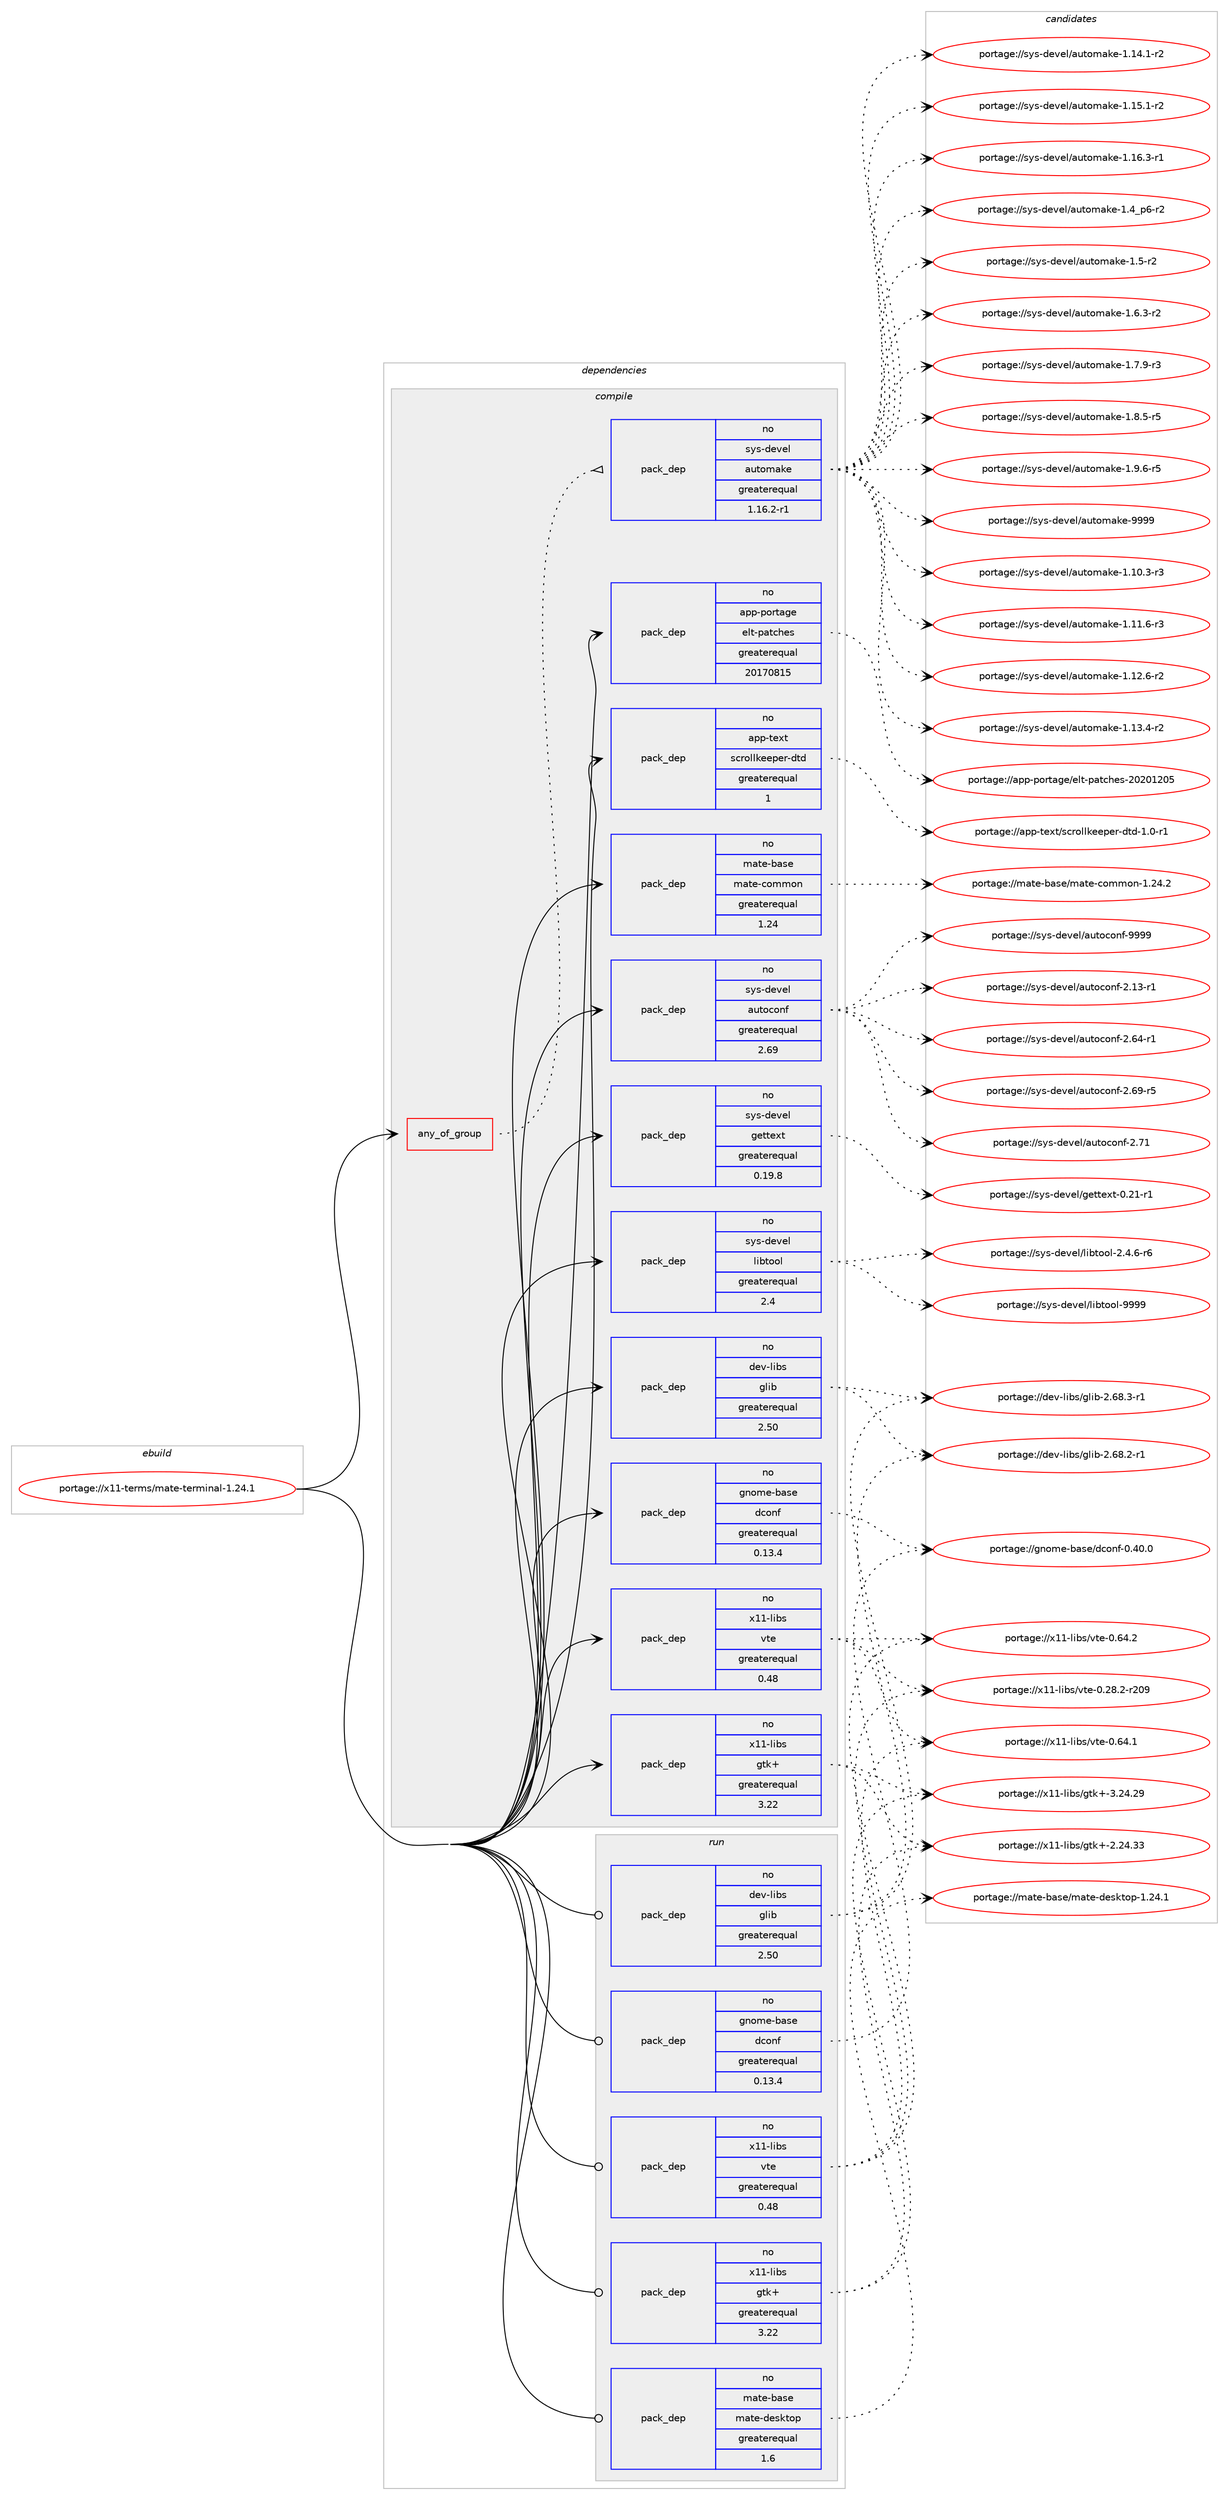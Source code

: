 digraph prolog {

# *************
# Graph options
# *************

newrank=true;
concentrate=true;
compound=true;
graph [rankdir=LR,fontname=Helvetica,fontsize=10,ranksep=1.5];#, ranksep=2.5, nodesep=0.2];
edge  [arrowhead=vee];
node  [fontname=Helvetica,fontsize=10];

# **********
# The ebuild
# **********

subgraph cluster_leftcol {
color=gray;
label=<<i>ebuild</i>>;
id [label="portage://x11-terms/mate-terminal-1.24.1", color=red, width=4, href="../x11-terms/mate-terminal-1.24.1.svg"];
}

# ****************
# The dependencies
# ****************

subgraph cluster_midcol {
color=gray;
label=<<i>dependencies</i>>;
subgraph cluster_compile {
fillcolor="#eeeeee";
style=filled;
label=<<i>compile</i>>;
subgraph any14 {
dependency636 [label=<<TABLE BORDER="0" CELLBORDER="1" CELLSPACING="0" CELLPADDING="4"><TR><TD CELLPADDING="10">any_of_group</TD></TR></TABLE>>, shape=none, color=red];subgraph pack347 {
dependency637 [label=<<TABLE BORDER="0" CELLBORDER="1" CELLSPACING="0" CELLPADDING="4" WIDTH="220"><TR><TD ROWSPAN="6" CELLPADDING="30">pack_dep</TD></TR><TR><TD WIDTH="110">no</TD></TR><TR><TD>sys-devel</TD></TR><TR><TD>automake</TD></TR><TR><TD>greaterequal</TD></TR><TR><TD>1.16.2-r1</TD></TR></TABLE>>, shape=none, color=blue];
}
dependency636:e -> dependency637:w [weight=20,style="dotted",arrowhead="oinv"];
}
id:e -> dependency636:w [weight=20,style="solid",arrowhead="vee"];
# *** BEGIN UNKNOWN DEPENDENCY TYPE (TODO) ***
# id -> package_dependency(portage://x11-terms/mate-terminal-1.24.1,install,no,app-arch,xz-utils,none,[,,],[],[])
# *** END UNKNOWN DEPENDENCY TYPE (TODO) ***

subgraph pack348 {
dependency638 [label=<<TABLE BORDER="0" CELLBORDER="1" CELLSPACING="0" CELLPADDING="4" WIDTH="220"><TR><TD ROWSPAN="6" CELLPADDING="30">pack_dep</TD></TR><TR><TD WIDTH="110">no</TD></TR><TR><TD>app-portage</TD></TR><TR><TD>elt-patches</TD></TR><TR><TD>greaterequal</TD></TR><TR><TD>20170815</TD></TR></TABLE>>, shape=none, color=blue];
}
id:e -> dependency638:w [weight=20,style="solid",arrowhead="vee"];
# *** BEGIN UNKNOWN DEPENDENCY TYPE (TODO) ***
# id -> package_dependency(portage://x11-terms/mate-terminal-1.24.1,install,no,app-text,rarian,none,[,,],[],[])
# *** END UNKNOWN DEPENDENCY TYPE (TODO) ***

subgraph pack349 {
dependency639 [label=<<TABLE BORDER="0" CELLBORDER="1" CELLSPACING="0" CELLPADDING="4" WIDTH="220"><TR><TD ROWSPAN="6" CELLPADDING="30">pack_dep</TD></TR><TR><TD WIDTH="110">no</TD></TR><TR><TD>app-text</TD></TR><TR><TD>scrollkeeper-dtd</TD></TR><TR><TD>greaterequal</TD></TR><TR><TD>1</TD></TR></TABLE>>, shape=none, color=blue];
}
id:e -> dependency639:w [weight=20,style="solid",arrowhead="vee"];
# *** BEGIN UNKNOWN DEPENDENCY TYPE (TODO) ***
# id -> package_dependency(portage://x11-terms/mate-terminal-1.24.1,install,no,app-text,yelp-tools,none,[,,],[],[])
# *** END UNKNOWN DEPENDENCY TYPE (TODO) ***

# *** BEGIN UNKNOWN DEPENDENCY TYPE (TODO) ***
# id -> package_dependency(portage://x11-terms/mate-terminal-1.24.1,install,no,dev-libs,atk,none,[,,],[],[])
# *** END UNKNOWN DEPENDENCY TYPE (TODO) ***

subgraph pack350 {
dependency640 [label=<<TABLE BORDER="0" CELLBORDER="1" CELLSPACING="0" CELLPADDING="4" WIDTH="220"><TR><TD ROWSPAN="6" CELLPADDING="30">pack_dep</TD></TR><TR><TD WIDTH="110">no</TD></TR><TR><TD>dev-libs</TD></TR><TR><TD>glib</TD></TR><TR><TD>greaterequal</TD></TR><TR><TD>2.50</TD></TR></TABLE>>, shape=none, color=blue];
}
id:e -> dependency640:w [weight=20,style="solid",arrowhead="vee"];
# *** BEGIN UNKNOWN DEPENDENCY TYPE (TODO) ***
# id -> package_dependency(portage://x11-terms/mate-terminal-1.24.1,install,no,dev-util,desktop-file-utils,none,[,,],[],[])
# *** END UNKNOWN DEPENDENCY TYPE (TODO) ***

# *** BEGIN UNKNOWN DEPENDENCY TYPE (TODO) ***
# id -> package_dependency(portage://x11-terms/mate-terminal-1.24.1,install,no,dev-util,glib-utils,none,[,,],[],[])
# *** END UNKNOWN DEPENDENCY TYPE (TODO) ***

subgraph pack351 {
dependency641 [label=<<TABLE BORDER="0" CELLBORDER="1" CELLSPACING="0" CELLPADDING="4" WIDTH="220"><TR><TD ROWSPAN="6" CELLPADDING="30">pack_dep</TD></TR><TR><TD WIDTH="110">no</TD></TR><TR><TD>gnome-base</TD></TR><TR><TD>dconf</TD></TR><TR><TD>greaterequal</TD></TR><TR><TD>0.13.4</TD></TR></TABLE>>, shape=none, color=blue];
}
id:e -> dependency641:w [weight=20,style="solid",arrowhead="vee"];
subgraph pack352 {
dependency642 [label=<<TABLE BORDER="0" CELLBORDER="1" CELLSPACING="0" CELLPADDING="4" WIDTH="220"><TR><TD ROWSPAN="6" CELLPADDING="30">pack_dep</TD></TR><TR><TD WIDTH="110">no</TD></TR><TR><TD>mate-base</TD></TR><TR><TD>mate-common</TD></TR><TR><TD>greaterequal</TD></TR><TR><TD>1.24</TD></TR></TABLE>>, shape=none, color=blue];
}
id:e -> dependency642:w [weight=20,style="solid",arrowhead="vee"];
subgraph pack353 {
dependency643 [label=<<TABLE BORDER="0" CELLBORDER="1" CELLSPACING="0" CELLPADDING="4" WIDTH="220"><TR><TD ROWSPAN="6" CELLPADDING="30">pack_dep</TD></TR><TR><TD WIDTH="110">no</TD></TR><TR><TD>sys-devel</TD></TR><TR><TD>autoconf</TD></TR><TR><TD>greaterequal</TD></TR><TR><TD>2.69</TD></TR></TABLE>>, shape=none, color=blue];
}
id:e -> dependency643:w [weight=20,style="solid",arrowhead="vee"];
subgraph pack354 {
dependency644 [label=<<TABLE BORDER="0" CELLBORDER="1" CELLSPACING="0" CELLPADDING="4" WIDTH="220"><TR><TD ROWSPAN="6" CELLPADDING="30">pack_dep</TD></TR><TR><TD WIDTH="110">no</TD></TR><TR><TD>sys-devel</TD></TR><TR><TD>gettext</TD></TR><TR><TD>greaterequal</TD></TR><TR><TD>0.19.8</TD></TR></TABLE>>, shape=none, color=blue];
}
id:e -> dependency644:w [weight=20,style="solid",arrowhead="vee"];
# *** BEGIN UNKNOWN DEPENDENCY TYPE (TODO) ***
# id -> package_dependency(portage://x11-terms/mate-terminal-1.24.1,install,no,sys-devel,gnuconfig,none,[,,],[],[])
# *** END UNKNOWN DEPENDENCY TYPE (TODO) ***

subgraph pack355 {
dependency645 [label=<<TABLE BORDER="0" CELLBORDER="1" CELLSPACING="0" CELLPADDING="4" WIDTH="220"><TR><TD ROWSPAN="6" CELLPADDING="30">pack_dep</TD></TR><TR><TD WIDTH="110">no</TD></TR><TR><TD>sys-devel</TD></TR><TR><TD>libtool</TD></TR><TR><TD>greaterequal</TD></TR><TR><TD>2.4</TD></TR></TABLE>>, shape=none, color=blue];
}
id:e -> dependency645:w [weight=20,style="solid",arrowhead="vee"];
# *** BEGIN UNKNOWN DEPENDENCY TYPE (TODO) ***
# id -> package_dependency(portage://x11-terms/mate-terminal-1.24.1,install,no,virtual,pkgconfig,none,[,,],[],[])
# *** END UNKNOWN DEPENDENCY TYPE (TODO) ***

# *** BEGIN UNKNOWN DEPENDENCY TYPE (TODO) ***
# id -> package_dependency(portage://x11-terms/mate-terminal-1.24.1,install,no,x11-libs,gdk-pixbuf,none,[,,],[slot(2)],[])
# *** END UNKNOWN DEPENDENCY TYPE (TODO) ***

subgraph pack356 {
dependency646 [label=<<TABLE BORDER="0" CELLBORDER="1" CELLSPACING="0" CELLPADDING="4" WIDTH="220"><TR><TD ROWSPAN="6" CELLPADDING="30">pack_dep</TD></TR><TR><TD WIDTH="110">no</TD></TR><TR><TD>x11-libs</TD></TR><TR><TD>gtk+</TD></TR><TR><TD>greaterequal</TD></TR><TR><TD>3.22</TD></TR></TABLE>>, shape=none, color=blue];
}
id:e -> dependency646:w [weight=20,style="solid",arrowhead="vee"];
# *** BEGIN UNKNOWN DEPENDENCY TYPE (TODO) ***
# id -> package_dependency(portage://x11-terms/mate-terminal-1.24.1,install,no,x11-libs,libICE,none,[,,],[],[])
# *** END UNKNOWN DEPENDENCY TYPE (TODO) ***

# *** BEGIN UNKNOWN DEPENDENCY TYPE (TODO) ***
# id -> package_dependency(portage://x11-terms/mate-terminal-1.24.1,install,no,x11-libs,libSM,none,[,,],[],[])
# *** END UNKNOWN DEPENDENCY TYPE (TODO) ***

# *** BEGIN UNKNOWN DEPENDENCY TYPE (TODO) ***
# id -> package_dependency(portage://x11-terms/mate-terminal-1.24.1,install,no,x11-libs,libX11,none,[,,],[],[])
# *** END UNKNOWN DEPENDENCY TYPE (TODO) ***

# *** BEGIN UNKNOWN DEPENDENCY TYPE (TODO) ***
# id -> package_dependency(portage://x11-terms/mate-terminal-1.24.1,install,no,x11-libs,pango,none,[,,],[],[])
# *** END UNKNOWN DEPENDENCY TYPE (TODO) ***

subgraph pack357 {
dependency647 [label=<<TABLE BORDER="0" CELLBORDER="1" CELLSPACING="0" CELLPADDING="4" WIDTH="220"><TR><TD ROWSPAN="6" CELLPADDING="30">pack_dep</TD></TR><TR><TD WIDTH="110">no</TD></TR><TR><TD>x11-libs</TD></TR><TR><TD>vte</TD></TR><TR><TD>greaterequal</TD></TR><TR><TD>0.48</TD></TR></TABLE>>, shape=none, color=blue];
}
id:e -> dependency647:w [weight=20,style="solid",arrowhead="vee"];
# *** BEGIN UNKNOWN DEPENDENCY TYPE (TODO) ***
# id -> package_dependency(portage://x11-terms/mate-terminal-1.24.1,install,no,x11-misc,shared-mime-info,none,[,,],[],[])
# *** END UNKNOWN DEPENDENCY TYPE (TODO) ***

}
subgraph cluster_compileandrun {
fillcolor="#eeeeee";
style=filled;
label=<<i>compile and run</i>>;
}
subgraph cluster_run {
fillcolor="#eeeeee";
style=filled;
label=<<i>run</i>>;
# *** BEGIN UNKNOWN DEPENDENCY TYPE (TODO) ***
# id -> package_dependency(portage://x11-terms/mate-terminal-1.24.1,run,no,dev-libs,atk,none,[,,],[],[])
# *** END UNKNOWN DEPENDENCY TYPE (TODO) ***

subgraph pack358 {
dependency648 [label=<<TABLE BORDER="0" CELLBORDER="1" CELLSPACING="0" CELLPADDING="4" WIDTH="220"><TR><TD ROWSPAN="6" CELLPADDING="30">pack_dep</TD></TR><TR><TD WIDTH="110">no</TD></TR><TR><TD>dev-libs</TD></TR><TR><TD>glib</TD></TR><TR><TD>greaterequal</TD></TR><TR><TD>2.50</TD></TR></TABLE>>, shape=none, color=blue];
}
id:e -> dependency648:w [weight=20,style="solid",arrowhead="odot"];
subgraph pack359 {
dependency649 [label=<<TABLE BORDER="0" CELLBORDER="1" CELLSPACING="0" CELLPADDING="4" WIDTH="220"><TR><TD ROWSPAN="6" CELLPADDING="30">pack_dep</TD></TR><TR><TD WIDTH="110">no</TD></TR><TR><TD>gnome-base</TD></TR><TR><TD>dconf</TD></TR><TR><TD>greaterequal</TD></TR><TR><TD>0.13.4</TD></TR></TABLE>>, shape=none, color=blue];
}
id:e -> dependency649:w [weight=20,style="solid",arrowhead="odot"];
subgraph pack360 {
dependency650 [label=<<TABLE BORDER="0" CELLBORDER="1" CELLSPACING="0" CELLPADDING="4" WIDTH="220"><TR><TD ROWSPAN="6" CELLPADDING="30">pack_dep</TD></TR><TR><TD WIDTH="110">no</TD></TR><TR><TD>mate-base</TD></TR><TR><TD>mate-desktop</TD></TR><TR><TD>greaterequal</TD></TR><TR><TD>1.6</TD></TR></TABLE>>, shape=none, color=blue];
}
id:e -> dependency650:w [weight=20,style="solid",arrowhead="odot"];
# *** BEGIN UNKNOWN DEPENDENCY TYPE (TODO) ***
# id -> package_dependency(portage://x11-terms/mate-terminal-1.24.1,run,no,virtual,libintl,none,[,,],[],[])
# *** END UNKNOWN DEPENDENCY TYPE (TODO) ***

# *** BEGIN UNKNOWN DEPENDENCY TYPE (TODO) ***
# id -> package_dependency(portage://x11-terms/mate-terminal-1.24.1,run,no,x11-libs,gdk-pixbuf,none,[,,],[slot(2)],[])
# *** END UNKNOWN DEPENDENCY TYPE (TODO) ***

subgraph pack361 {
dependency651 [label=<<TABLE BORDER="0" CELLBORDER="1" CELLSPACING="0" CELLPADDING="4" WIDTH="220"><TR><TD ROWSPAN="6" CELLPADDING="30">pack_dep</TD></TR><TR><TD WIDTH="110">no</TD></TR><TR><TD>x11-libs</TD></TR><TR><TD>gtk+</TD></TR><TR><TD>greaterequal</TD></TR><TR><TD>3.22</TD></TR></TABLE>>, shape=none, color=blue];
}
id:e -> dependency651:w [weight=20,style="solid",arrowhead="odot"];
# *** BEGIN UNKNOWN DEPENDENCY TYPE (TODO) ***
# id -> package_dependency(portage://x11-terms/mate-terminal-1.24.1,run,no,x11-libs,libICE,none,[,,],[],[])
# *** END UNKNOWN DEPENDENCY TYPE (TODO) ***

# *** BEGIN UNKNOWN DEPENDENCY TYPE (TODO) ***
# id -> package_dependency(portage://x11-terms/mate-terminal-1.24.1,run,no,x11-libs,libSM,none,[,,],[],[])
# *** END UNKNOWN DEPENDENCY TYPE (TODO) ***

# *** BEGIN UNKNOWN DEPENDENCY TYPE (TODO) ***
# id -> package_dependency(portage://x11-terms/mate-terminal-1.24.1,run,no,x11-libs,libX11,none,[,,],[],[])
# *** END UNKNOWN DEPENDENCY TYPE (TODO) ***

# *** BEGIN UNKNOWN DEPENDENCY TYPE (TODO) ***
# id -> package_dependency(portage://x11-terms/mate-terminal-1.24.1,run,no,x11-libs,pango,none,[,,],[],[])
# *** END UNKNOWN DEPENDENCY TYPE (TODO) ***

subgraph pack362 {
dependency652 [label=<<TABLE BORDER="0" CELLBORDER="1" CELLSPACING="0" CELLPADDING="4" WIDTH="220"><TR><TD ROWSPAN="6" CELLPADDING="30">pack_dep</TD></TR><TR><TD WIDTH="110">no</TD></TR><TR><TD>x11-libs</TD></TR><TR><TD>vte</TD></TR><TR><TD>greaterequal</TD></TR><TR><TD>0.48</TD></TR></TABLE>>, shape=none, color=blue];
}
id:e -> dependency652:w [weight=20,style="solid",arrowhead="odot"];
}
}

# **************
# The candidates
# **************

subgraph cluster_choices {
rank=same;
color=gray;
label=<<i>candidates</i>>;

subgraph choice347 {
color=black;
nodesep=1;
choice11512111545100101118101108479711711611110997107101454946494846514511451 [label="portage://sys-devel/automake-1.10.3-r3", color=red, width=4,href="../sys-devel/automake-1.10.3-r3.svg"];
choice11512111545100101118101108479711711611110997107101454946494946544511451 [label="portage://sys-devel/automake-1.11.6-r3", color=red, width=4,href="../sys-devel/automake-1.11.6-r3.svg"];
choice11512111545100101118101108479711711611110997107101454946495046544511450 [label="portage://sys-devel/automake-1.12.6-r2", color=red, width=4,href="../sys-devel/automake-1.12.6-r2.svg"];
choice11512111545100101118101108479711711611110997107101454946495146524511450 [label="portage://sys-devel/automake-1.13.4-r2", color=red, width=4,href="../sys-devel/automake-1.13.4-r2.svg"];
choice11512111545100101118101108479711711611110997107101454946495246494511450 [label="portage://sys-devel/automake-1.14.1-r2", color=red, width=4,href="../sys-devel/automake-1.14.1-r2.svg"];
choice11512111545100101118101108479711711611110997107101454946495346494511450 [label="portage://sys-devel/automake-1.15.1-r2", color=red, width=4,href="../sys-devel/automake-1.15.1-r2.svg"];
choice11512111545100101118101108479711711611110997107101454946495446514511449 [label="portage://sys-devel/automake-1.16.3-r1", color=red, width=4,href="../sys-devel/automake-1.16.3-r1.svg"];
choice115121115451001011181011084797117116111109971071014549465295112544511450 [label="portage://sys-devel/automake-1.4_p6-r2", color=red, width=4,href="../sys-devel/automake-1.4_p6-r2.svg"];
choice11512111545100101118101108479711711611110997107101454946534511450 [label="portage://sys-devel/automake-1.5-r2", color=red, width=4,href="../sys-devel/automake-1.5-r2.svg"];
choice115121115451001011181011084797117116111109971071014549465446514511450 [label="portage://sys-devel/automake-1.6.3-r2", color=red, width=4,href="../sys-devel/automake-1.6.3-r2.svg"];
choice115121115451001011181011084797117116111109971071014549465546574511451 [label="portage://sys-devel/automake-1.7.9-r3", color=red, width=4,href="../sys-devel/automake-1.7.9-r3.svg"];
choice115121115451001011181011084797117116111109971071014549465646534511453 [label="portage://sys-devel/automake-1.8.5-r5", color=red, width=4,href="../sys-devel/automake-1.8.5-r5.svg"];
choice115121115451001011181011084797117116111109971071014549465746544511453 [label="portage://sys-devel/automake-1.9.6-r5", color=red, width=4,href="../sys-devel/automake-1.9.6-r5.svg"];
choice115121115451001011181011084797117116111109971071014557575757 [label="portage://sys-devel/automake-9999", color=red, width=4,href="../sys-devel/automake-9999.svg"];
dependency637:e -> choice11512111545100101118101108479711711611110997107101454946494846514511451:w [style=dotted,weight="100"];
dependency637:e -> choice11512111545100101118101108479711711611110997107101454946494946544511451:w [style=dotted,weight="100"];
dependency637:e -> choice11512111545100101118101108479711711611110997107101454946495046544511450:w [style=dotted,weight="100"];
dependency637:e -> choice11512111545100101118101108479711711611110997107101454946495146524511450:w [style=dotted,weight="100"];
dependency637:e -> choice11512111545100101118101108479711711611110997107101454946495246494511450:w [style=dotted,weight="100"];
dependency637:e -> choice11512111545100101118101108479711711611110997107101454946495346494511450:w [style=dotted,weight="100"];
dependency637:e -> choice11512111545100101118101108479711711611110997107101454946495446514511449:w [style=dotted,weight="100"];
dependency637:e -> choice115121115451001011181011084797117116111109971071014549465295112544511450:w [style=dotted,weight="100"];
dependency637:e -> choice11512111545100101118101108479711711611110997107101454946534511450:w [style=dotted,weight="100"];
dependency637:e -> choice115121115451001011181011084797117116111109971071014549465446514511450:w [style=dotted,weight="100"];
dependency637:e -> choice115121115451001011181011084797117116111109971071014549465546574511451:w [style=dotted,weight="100"];
dependency637:e -> choice115121115451001011181011084797117116111109971071014549465646534511453:w [style=dotted,weight="100"];
dependency637:e -> choice115121115451001011181011084797117116111109971071014549465746544511453:w [style=dotted,weight="100"];
dependency637:e -> choice115121115451001011181011084797117116111109971071014557575757:w [style=dotted,weight="100"];
}
subgraph choice348 {
color=black;
nodesep=1;
choice97112112451121111141169710310147101108116451129711699104101115455048504849504853 [label="portage://app-portage/elt-patches-20201205", color=red, width=4,href="../app-portage/elt-patches-20201205.svg"];
dependency638:e -> choice97112112451121111141169710310147101108116451129711699104101115455048504849504853:w [style=dotted,weight="100"];
}
subgraph choice349 {
color=black;
nodesep=1;
choice9711211245116101120116471159911411110810810710110111210111445100116100454946484511449 [label="portage://app-text/scrollkeeper-dtd-1.0-r1", color=red, width=4,href="../app-text/scrollkeeper-dtd-1.0-r1.svg"];
dependency639:e -> choice9711211245116101120116471159911411110810810710110111210111445100116100454946484511449:w [style=dotted,weight="100"];
}
subgraph choice350 {
color=black;
nodesep=1;
choice10010111845108105981154710310810598455046545646504511449 [label="portage://dev-libs/glib-2.68.2-r1", color=red, width=4,href="../dev-libs/glib-2.68.2-r1.svg"];
choice10010111845108105981154710310810598455046545646514511449 [label="portage://dev-libs/glib-2.68.3-r1", color=red, width=4,href="../dev-libs/glib-2.68.3-r1.svg"];
dependency640:e -> choice10010111845108105981154710310810598455046545646504511449:w [style=dotted,weight="100"];
dependency640:e -> choice10010111845108105981154710310810598455046545646514511449:w [style=dotted,weight="100"];
}
subgraph choice351 {
color=black;
nodesep=1;
choice103110111109101459897115101471009911111010245484652484648 [label="portage://gnome-base/dconf-0.40.0", color=red, width=4,href="../gnome-base/dconf-0.40.0.svg"];
dependency641:e -> choice103110111109101459897115101471009911111010245484652484648:w [style=dotted,weight="100"];
}
subgraph choice352 {
color=black;
nodesep=1;
choice109971161014598971151014710997116101459911110910911111045494650524650 [label="portage://mate-base/mate-common-1.24.2", color=red, width=4,href="../mate-base/mate-common-1.24.2.svg"];
dependency642:e -> choice109971161014598971151014710997116101459911110910911111045494650524650:w [style=dotted,weight="100"];
}
subgraph choice353 {
color=black;
nodesep=1;
choice1151211154510010111810110847971171161119911111010245504649514511449 [label="portage://sys-devel/autoconf-2.13-r1", color=red, width=4,href="../sys-devel/autoconf-2.13-r1.svg"];
choice1151211154510010111810110847971171161119911111010245504654524511449 [label="portage://sys-devel/autoconf-2.64-r1", color=red, width=4,href="../sys-devel/autoconf-2.64-r1.svg"];
choice1151211154510010111810110847971171161119911111010245504654574511453 [label="portage://sys-devel/autoconf-2.69-r5", color=red, width=4,href="../sys-devel/autoconf-2.69-r5.svg"];
choice115121115451001011181011084797117116111991111101024550465549 [label="portage://sys-devel/autoconf-2.71", color=red, width=4,href="../sys-devel/autoconf-2.71.svg"];
choice115121115451001011181011084797117116111991111101024557575757 [label="portage://sys-devel/autoconf-9999", color=red, width=4,href="../sys-devel/autoconf-9999.svg"];
dependency643:e -> choice1151211154510010111810110847971171161119911111010245504649514511449:w [style=dotted,weight="100"];
dependency643:e -> choice1151211154510010111810110847971171161119911111010245504654524511449:w [style=dotted,weight="100"];
dependency643:e -> choice1151211154510010111810110847971171161119911111010245504654574511453:w [style=dotted,weight="100"];
dependency643:e -> choice115121115451001011181011084797117116111991111101024550465549:w [style=dotted,weight="100"];
dependency643:e -> choice115121115451001011181011084797117116111991111101024557575757:w [style=dotted,weight="100"];
}
subgraph choice354 {
color=black;
nodesep=1;
choice115121115451001011181011084710310111611610112011645484650494511449 [label="portage://sys-devel/gettext-0.21-r1", color=red, width=4,href="../sys-devel/gettext-0.21-r1.svg"];
dependency644:e -> choice115121115451001011181011084710310111611610112011645484650494511449:w [style=dotted,weight="100"];
}
subgraph choice355 {
color=black;
nodesep=1;
choice1151211154510010111810110847108105981161111111084550465246544511454 [label="portage://sys-devel/libtool-2.4.6-r6", color=red, width=4,href="../sys-devel/libtool-2.4.6-r6.svg"];
choice1151211154510010111810110847108105981161111111084557575757 [label="portage://sys-devel/libtool-9999", color=red, width=4,href="../sys-devel/libtool-9999.svg"];
dependency645:e -> choice1151211154510010111810110847108105981161111111084550465246544511454:w [style=dotted,weight="100"];
dependency645:e -> choice1151211154510010111810110847108105981161111111084557575757:w [style=dotted,weight="100"];
}
subgraph choice356 {
color=black;
nodesep=1;
choice1204949451081059811547103116107434550465052465151 [label="portage://x11-libs/gtk+-2.24.33", color=red, width=4,href="../x11-libs/gtk+-2.24.33.svg"];
choice1204949451081059811547103116107434551465052465057 [label="portage://x11-libs/gtk+-3.24.29", color=red, width=4,href="../x11-libs/gtk+-3.24.29.svg"];
dependency646:e -> choice1204949451081059811547103116107434550465052465151:w [style=dotted,weight="100"];
dependency646:e -> choice1204949451081059811547103116107434551465052465057:w [style=dotted,weight="100"];
}
subgraph choice357 {
color=black;
nodesep=1;
choice12049494510810598115471181161014548465056465045114504857 [label="portage://x11-libs/vte-0.28.2-r209", color=red, width=4,href="../x11-libs/vte-0.28.2-r209.svg"];
choice120494945108105981154711811610145484654524649 [label="portage://x11-libs/vte-0.64.1", color=red, width=4,href="../x11-libs/vte-0.64.1.svg"];
choice120494945108105981154711811610145484654524650 [label="portage://x11-libs/vte-0.64.2", color=red, width=4,href="../x11-libs/vte-0.64.2.svg"];
dependency647:e -> choice12049494510810598115471181161014548465056465045114504857:w [style=dotted,weight="100"];
dependency647:e -> choice120494945108105981154711811610145484654524649:w [style=dotted,weight="100"];
dependency647:e -> choice120494945108105981154711811610145484654524650:w [style=dotted,weight="100"];
}
subgraph choice358 {
color=black;
nodesep=1;
choice10010111845108105981154710310810598455046545646504511449 [label="portage://dev-libs/glib-2.68.2-r1", color=red, width=4,href="../dev-libs/glib-2.68.2-r1.svg"];
choice10010111845108105981154710310810598455046545646514511449 [label="portage://dev-libs/glib-2.68.3-r1", color=red, width=4,href="../dev-libs/glib-2.68.3-r1.svg"];
dependency648:e -> choice10010111845108105981154710310810598455046545646504511449:w [style=dotted,weight="100"];
dependency648:e -> choice10010111845108105981154710310810598455046545646514511449:w [style=dotted,weight="100"];
}
subgraph choice359 {
color=black;
nodesep=1;
choice103110111109101459897115101471009911111010245484652484648 [label="portage://gnome-base/dconf-0.40.0", color=red, width=4,href="../gnome-base/dconf-0.40.0.svg"];
dependency649:e -> choice103110111109101459897115101471009911111010245484652484648:w [style=dotted,weight="100"];
}
subgraph choice360 {
color=black;
nodesep=1;
choice1099711610145989711510147109971161014510010111510711611111245494650524649 [label="portage://mate-base/mate-desktop-1.24.1", color=red, width=4,href="../mate-base/mate-desktop-1.24.1.svg"];
dependency650:e -> choice1099711610145989711510147109971161014510010111510711611111245494650524649:w [style=dotted,weight="100"];
}
subgraph choice361 {
color=black;
nodesep=1;
choice1204949451081059811547103116107434550465052465151 [label="portage://x11-libs/gtk+-2.24.33", color=red, width=4,href="../x11-libs/gtk+-2.24.33.svg"];
choice1204949451081059811547103116107434551465052465057 [label="portage://x11-libs/gtk+-3.24.29", color=red, width=4,href="../x11-libs/gtk+-3.24.29.svg"];
dependency651:e -> choice1204949451081059811547103116107434550465052465151:w [style=dotted,weight="100"];
dependency651:e -> choice1204949451081059811547103116107434551465052465057:w [style=dotted,weight="100"];
}
subgraph choice362 {
color=black;
nodesep=1;
choice12049494510810598115471181161014548465056465045114504857 [label="portage://x11-libs/vte-0.28.2-r209", color=red, width=4,href="../x11-libs/vte-0.28.2-r209.svg"];
choice120494945108105981154711811610145484654524649 [label="portage://x11-libs/vte-0.64.1", color=red, width=4,href="../x11-libs/vte-0.64.1.svg"];
choice120494945108105981154711811610145484654524650 [label="portage://x11-libs/vte-0.64.2", color=red, width=4,href="../x11-libs/vte-0.64.2.svg"];
dependency652:e -> choice12049494510810598115471181161014548465056465045114504857:w [style=dotted,weight="100"];
dependency652:e -> choice120494945108105981154711811610145484654524649:w [style=dotted,weight="100"];
dependency652:e -> choice120494945108105981154711811610145484654524650:w [style=dotted,weight="100"];
}
}

}
